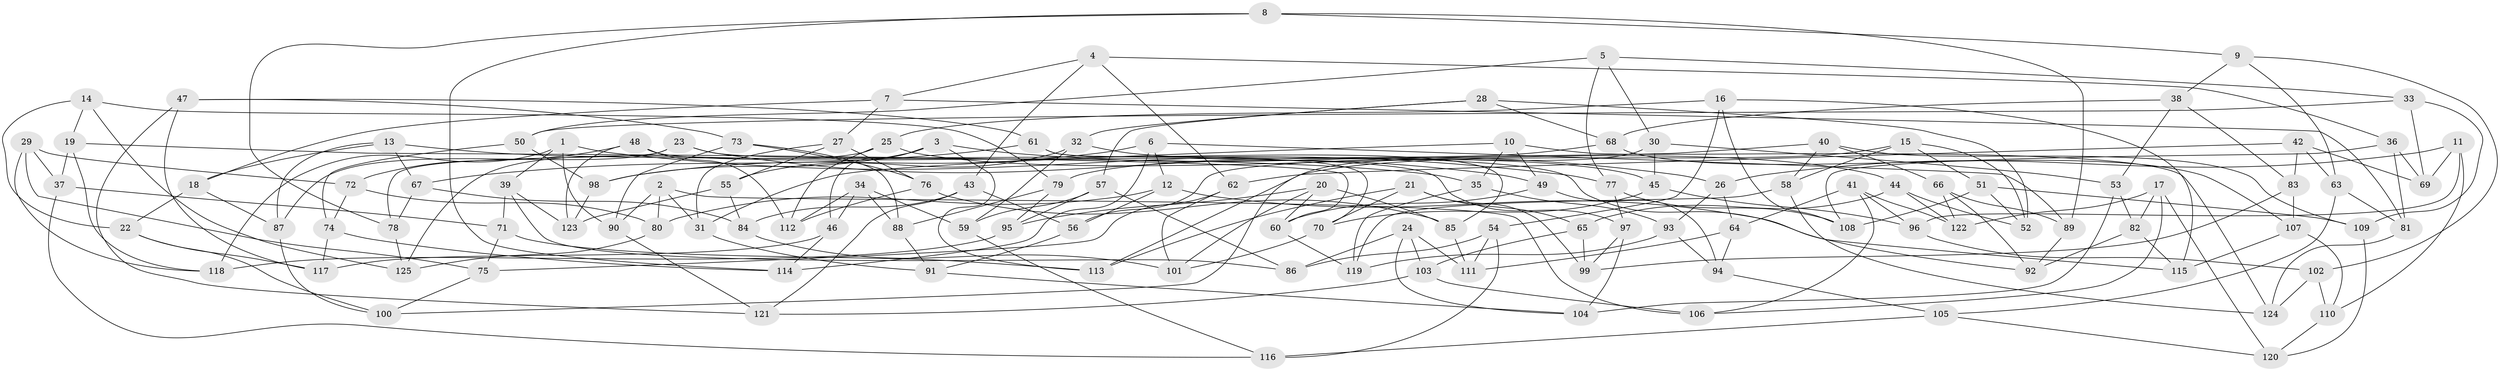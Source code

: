// coarse degree distribution, {6: 0.5714285714285714, 4: 0.35064935064935066, 5: 0.05194805194805195, 3: 0.025974025974025976}
// Generated by graph-tools (version 1.1) at 2025/24/03/03/25 07:24:29]
// undirected, 125 vertices, 250 edges
graph export_dot {
graph [start="1"]
  node [color=gray90,style=filled];
  1;
  2;
  3;
  4;
  5;
  6;
  7;
  8;
  9;
  10;
  11;
  12;
  13;
  14;
  15;
  16;
  17;
  18;
  19;
  20;
  21;
  22;
  23;
  24;
  25;
  26;
  27;
  28;
  29;
  30;
  31;
  32;
  33;
  34;
  35;
  36;
  37;
  38;
  39;
  40;
  41;
  42;
  43;
  44;
  45;
  46;
  47;
  48;
  49;
  50;
  51;
  52;
  53;
  54;
  55;
  56;
  57;
  58;
  59;
  60;
  61;
  62;
  63;
  64;
  65;
  66;
  67;
  68;
  69;
  70;
  71;
  72;
  73;
  74;
  75;
  76;
  77;
  78;
  79;
  80;
  81;
  82;
  83;
  84;
  85;
  86;
  87;
  88;
  89;
  90;
  91;
  92;
  93;
  94;
  95;
  96;
  97;
  98;
  99;
  100;
  101;
  102;
  103;
  104;
  105;
  106;
  107;
  108;
  109;
  110;
  111;
  112;
  113;
  114;
  115;
  116;
  117;
  118;
  119;
  120;
  121;
  122;
  123;
  124;
  125;
  1 -- 118;
  1 -- 77;
  1 -- 39;
  1 -- 90;
  2 -- 90;
  2 -- 106;
  2 -- 80;
  2 -- 31;
  3 -- 46;
  3 -- 98;
  3 -- 113;
  3 -- 26;
  4 -- 62;
  4 -- 36;
  4 -- 7;
  4 -- 43;
  5 -- 50;
  5 -- 33;
  5 -- 30;
  5 -- 77;
  6 -- 89;
  6 -- 12;
  6 -- 98;
  6 -- 114;
  7 -- 18;
  7 -- 27;
  7 -- 81;
  8 -- 114;
  8 -- 9;
  8 -- 89;
  8 -- 78;
  9 -- 63;
  9 -- 102;
  9 -- 38;
  10 -- 35;
  10 -- 31;
  10 -- 124;
  10 -- 49;
  11 -- 26;
  11 -- 69;
  11 -- 110;
  11 -- 96;
  12 -- 115;
  12 -- 56;
  12 -- 80;
  13 -- 18;
  13 -- 87;
  13 -- 35;
  13 -- 67;
  14 -- 19;
  14 -- 22;
  14 -- 79;
  14 -- 125;
  15 -- 113;
  15 -- 58;
  15 -- 51;
  15 -- 52;
  16 -- 54;
  16 -- 108;
  16 -- 115;
  16 -- 25;
  17 -- 122;
  17 -- 82;
  17 -- 120;
  17 -- 106;
  18 -- 22;
  18 -- 87;
  19 -- 118;
  19 -- 37;
  19 -- 60;
  20 -- 60;
  20 -- 85;
  20 -- 95;
  20 -- 101;
  21 -- 99;
  21 -- 65;
  21 -- 70;
  21 -- 113;
  22 -- 100;
  22 -- 117;
  23 -- 87;
  23 -- 49;
  23 -- 78;
  23 -- 92;
  24 -- 86;
  24 -- 104;
  24 -- 111;
  24 -- 103;
  25 -- 44;
  25 -- 125;
  25 -- 112;
  26 -- 64;
  26 -- 93;
  27 -- 31;
  27 -- 55;
  27 -- 76;
  28 -- 52;
  28 -- 68;
  28 -- 57;
  28 -- 32;
  29 -- 37;
  29 -- 72;
  29 -- 118;
  29 -- 75;
  30 -- 100;
  30 -- 53;
  30 -- 45;
  31 -- 91;
  32 -- 55;
  32 -- 59;
  32 -- 45;
  33 -- 50;
  33 -- 69;
  33 -- 109;
  34 -- 59;
  34 -- 112;
  34 -- 46;
  34 -- 88;
  35 -- 93;
  35 -- 119;
  36 -- 69;
  36 -- 81;
  36 -- 108;
  37 -- 71;
  37 -- 116;
  38 -- 68;
  38 -- 83;
  38 -- 53;
  39 -- 123;
  39 -- 71;
  39 -- 86;
  40 -- 66;
  40 -- 58;
  40 -- 109;
  40 -- 56;
  41 -- 64;
  41 -- 96;
  41 -- 122;
  41 -- 106;
  42 -- 62;
  42 -- 63;
  42 -- 69;
  42 -- 83;
  43 -- 84;
  43 -- 56;
  43 -- 121;
  44 -- 65;
  44 -- 52;
  44 -- 122;
  45 -- 70;
  45 -- 96;
  46 -- 114;
  46 -- 117;
  47 -- 121;
  47 -- 117;
  47 -- 61;
  47 -- 73;
  48 -- 123;
  48 -- 97;
  48 -- 72;
  48 -- 112;
  49 -- 94;
  49 -- 60;
  50 -- 98;
  50 -- 74;
  51 -- 109;
  51 -- 52;
  51 -- 108;
  53 -- 104;
  53 -- 82;
  54 -- 86;
  54 -- 111;
  54 -- 116;
  55 -- 123;
  55 -- 84;
  56 -- 91;
  57 -- 86;
  57 -- 59;
  57 -- 95;
  58 -- 124;
  58 -- 119;
  59 -- 116;
  60 -- 119;
  61 -- 67;
  61 -- 70;
  61 -- 85;
  62 -- 75;
  62 -- 101;
  63 -- 105;
  63 -- 81;
  64 -- 111;
  64 -- 94;
  65 -- 103;
  65 -- 99;
  66 -- 89;
  66 -- 92;
  66 -- 122;
  67 -- 78;
  67 -- 84;
  68 -- 107;
  68 -- 79;
  70 -- 101;
  71 -- 113;
  71 -- 75;
  72 -- 80;
  72 -- 74;
  73 -- 88;
  73 -- 76;
  73 -- 90;
  74 -- 114;
  74 -- 117;
  75 -- 100;
  76 -- 85;
  76 -- 112;
  77 -- 108;
  77 -- 97;
  78 -- 125;
  79 -- 95;
  79 -- 88;
  80 -- 125;
  81 -- 124;
  82 -- 92;
  82 -- 115;
  83 -- 99;
  83 -- 107;
  84 -- 101;
  85 -- 111;
  87 -- 100;
  88 -- 91;
  89 -- 92;
  90 -- 121;
  91 -- 104;
  93 -- 94;
  93 -- 119;
  94 -- 105;
  95 -- 118;
  96 -- 102;
  97 -- 99;
  97 -- 104;
  98 -- 123;
  102 -- 110;
  102 -- 124;
  103 -- 121;
  103 -- 106;
  105 -- 120;
  105 -- 116;
  107 -- 110;
  107 -- 115;
  109 -- 120;
  110 -- 120;
}
